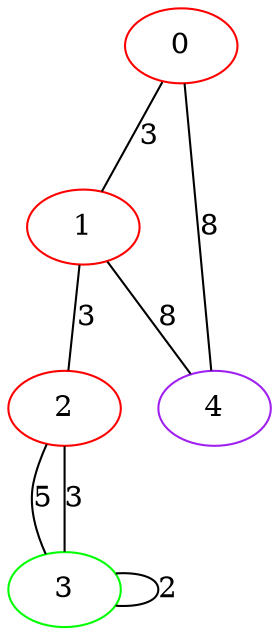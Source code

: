 graph "" {
0 [color=red, weight=1];
1 [color=red, weight=1];
2 [color=red, weight=1];
3 [color=green, weight=2];
4 [color=purple, weight=4];
0 -- 1  [key=0, label=3];
0 -- 4  [key=0, label=8];
1 -- 2  [key=0, label=3];
1 -- 4  [key=0, label=8];
2 -- 3  [key=0, label=5];
2 -- 3  [key=1, label=3];
3 -- 3  [key=0, label=2];
}

